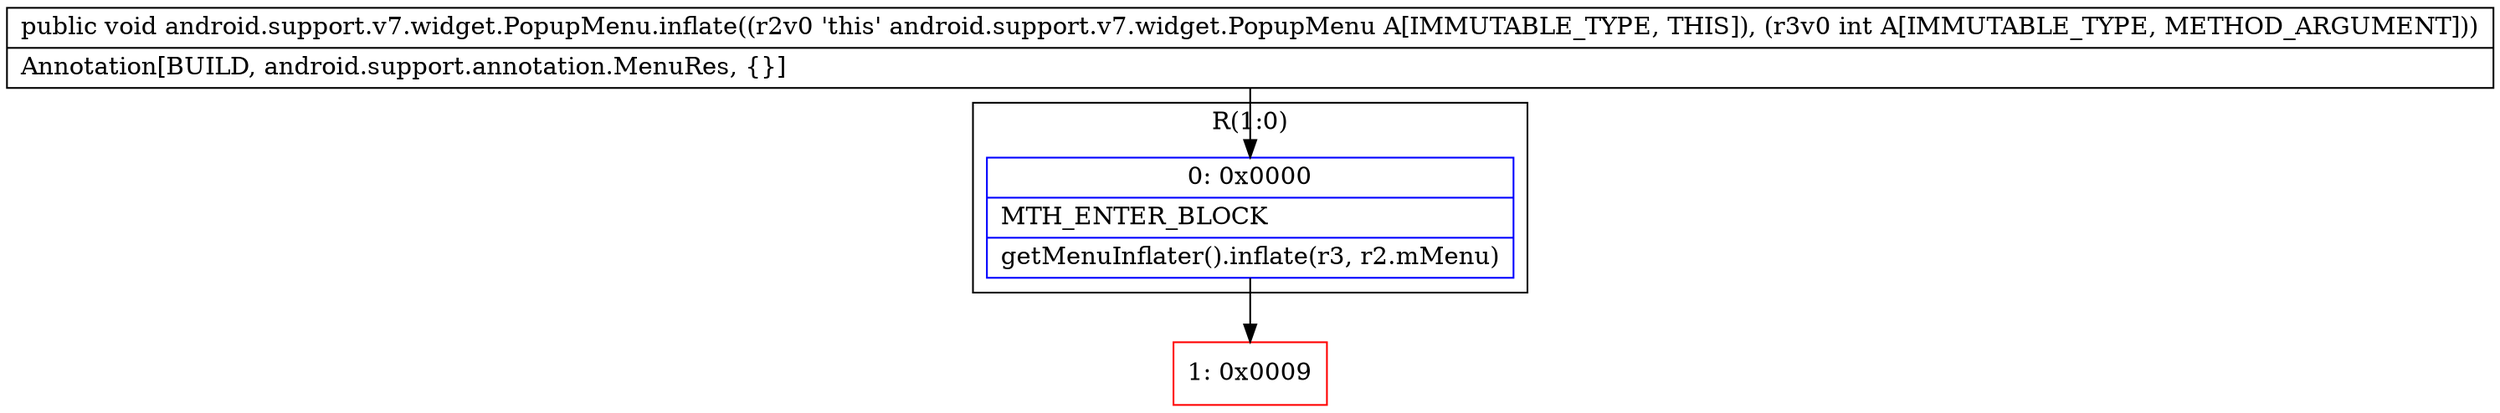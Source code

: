 digraph "CFG forandroid.support.v7.widget.PopupMenu.inflate(I)V" {
subgraph cluster_Region_630403594 {
label = "R(1:0)";
node [shape=record,color=blue];
Node_0 [shape=record,label="{0\:\ 0x0000|MTH_ENTER_BLOCK\l|getMenuInflater().inflate(r3, r2.mMenu)\l}"];
}
Node_1 [shape=record,color=red,label="{1\:\ 0x0009}"];
MethodNode[shape=record,label="{public void android.support.v7.widget.PopupMenu.inflate((r2v0 'this' android.support.v7.widget.PopupMenu A[IMMUTABLE_TYPE, THIS]), (r3v0 int A[IMMUTABLE_TYPE, METHOD_ARGUMENT]))  | Annotation[BUILD, android.support.annotation.MenuRes, \{\}]\l}"];
MethodNode -> Node_0;
Node_0 -> Node_1;
}

